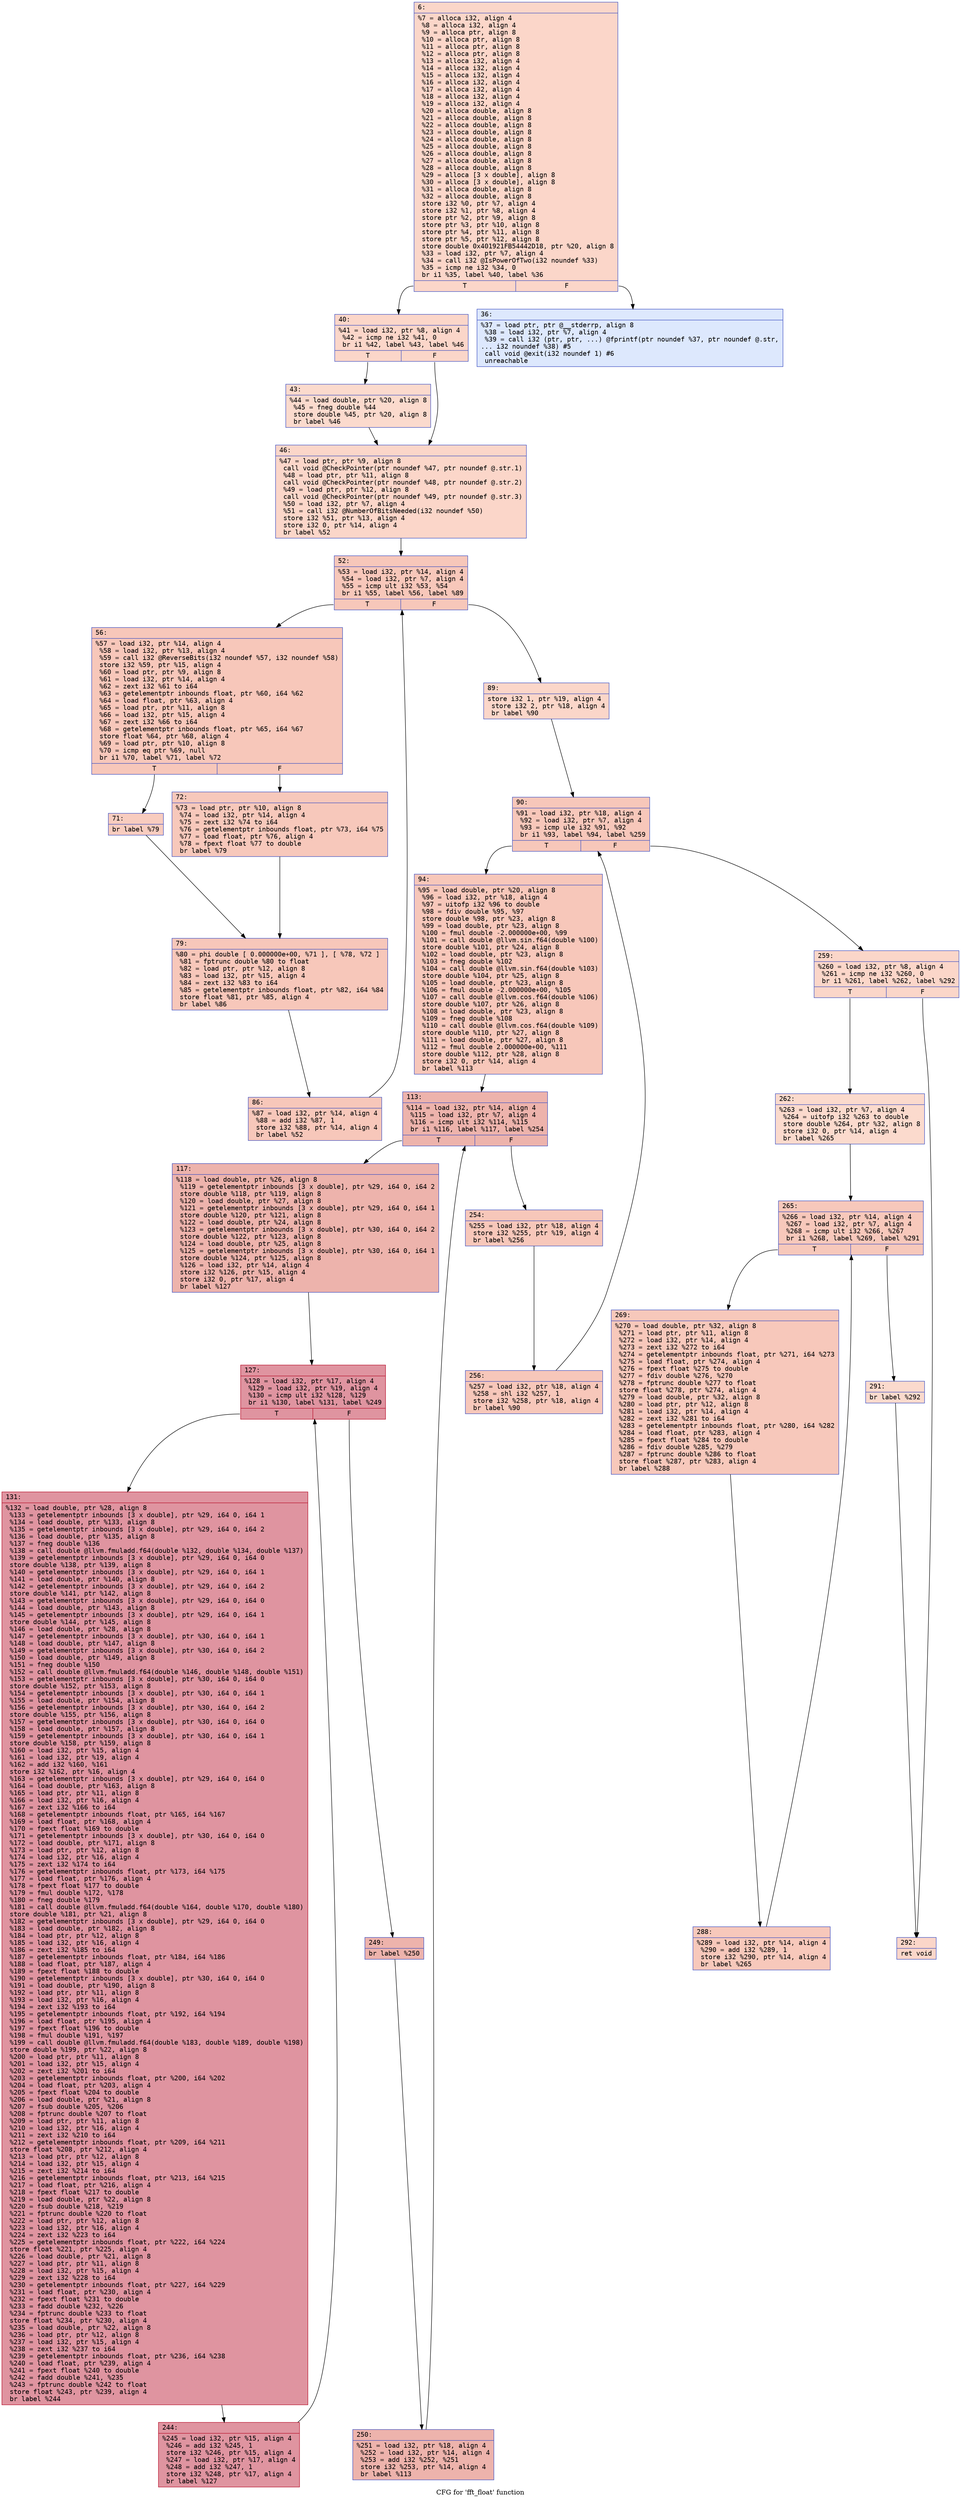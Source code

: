 digraph "CFG for 'fft_float' function" {
	label="CFG for 'fft_float' function";

	Node0x600003e15fe0 [shape=record,color="#3d50c3ff", style=filled, fillcolor="#f6a38570" fontname="Courier",label="{6:\l|  %7 = alloca i32, align 4\l  %8 = alloca i32, align 4\l  %9 = alloca ptr, align 8\l  %10 = alloca ptr, align 8\l  %11 = alloca ptr, align 8\l  %12 = alloca ptr, align 8\l  %13 = alloca i32, align 4\l  %14 = alloca i32, align 4\l  %15 = alloca i32, align 4\l  %16 = alloca i32, align 4\l  %17 = alloca i32, align 4\l  %18 = alloca i32, align 4\l  %19 = alloca i32, align 4\l  %20 = alloca double, align 8\l  %21 = alloca double, align 8\l  %22 = alloca double, align 8\l  %23 = alloca double, align 8\l  %24 = alloca double, align 8\l  %25 = alloca double, align 8\l  %26 = alloca double, align 8\l  %27 = alloca double, align 8\l  %28 = alloca double, align 8\l  %29 = alloca [3 x double], align 8\l  %30 = alloca [3 x double], align 8\l  %31 = alloca double, align 8\l  %32 = alloca double, align 8\l  store i32 %0, ptr %7, align 4\l  store i32 %1, ptr %8, align 4\l  store ptr %2, ptr %9, align 8\l  store ptr %3, ptr %10, align 8\l  store ptr %4, ptr %11, align 8\l  store ptr %5, ptr %12, align 8\l  store double 0x401921FB54442D18, ptr %20, align 8\l  %33 = load i32, ptr %7, align 4\l  %34 = call i32 @IsPowerOfTwo(i32 noundef %33)\l  %35 = icmp ne i32 %34, 0\l  br i1 %35, label %40, label %36\l|{<s0>T|<s1>F}}"];
	Node0x600003e15fe0:s0 -> Node0x600003e16080[tooltip="6 -> 40\nProbability 100.00%" ];
	Node0x600003e15fe0:s1 -> Node0x600003e16030[tooltip="6 -> 36\nProbability 0.00%" ];
	Node0x600003e16030 [shape=record,color="#3d50c3ff", style=filled, fillcolor="#b2ccfb70" fontname="Courier",label="{36:\l|  %37 = load ptr, ptr @__stderrp, align 8\l  %38 = load i32, ptr %7, align 4\l  %39 = call i32 (ptr, ptr, ...) @fprintf(ptr noundef %37, ptr noundef @.str,\l... i32 noundef %38) #5\l  call void @exit(i32 noundef 1) #6\l  unreachable\l}"];
	Node0x600003e16080 [shape=record,color="#3d50c3ff", style=filled, fillcolor="#f6a38570" fontname="Courier",label="{40:\l|  %41 = load i32, ptr %8, align 4\l  %42 = icmp ne i32 %41, 0\l  br i1 %42, label %43, label %46\l|{<s0>T|<s1>F}}"];
	Node0x600003e16080:s0 -> Node0x600003e160d0[tooltip="40 -> 43\nProbability 62.50%" ];
	Node0x600003e16080:s1 -> Node0x600003e16120[tooltip="40 -> 46\nProbability 37.50%" ];
	Node0x600003e160d0 [shape=record,color="#3d50c3ff", style=filled, fillcolor="#f7ac8e70" fontname="Courier",label="{43:\l|  %44 = load double, ptr %20, align 8\l  %45 = fneg double %44\l  store double %45, ptr %20, align 8\l  br label %46\l}"];
	Node0x600003e160d0 -> Node0x600003e16120[tooltip="43 -> 46\nProbability 100.00%" ];
	Node0x600003e16120 [shape=record,color="#3d50c3ff", style=filled, fillcolor="#f6a38570" fontname="Courier",label="{46:\l|  %47 = load ptr, ptr %9, align 8\l  call void @CheckPointer(ptr noundef %47, ptr noundef @.str.1)\l  %48 = load ptr, ptr %11, align 8\l  call void @CheckPointer(ptr noundef %48, ptr noundef @.str.2)\l  %49 = load ptr, ptr %12, align 8\l  call void @CheckPointer(ptr noundef %49, ptr noundef @.str.3)\l  %50 = load i32, ptr %7, align 4\l  %51 = call i32 @NumberOfBitsNeeded(i32 noundef %50)\l  store i32 %51, ptr %13, align 4\l  store i32 0, ptr %14, align 4\l  br label %52\l}"];
	Node0x600003e16120 -> Node0x600003e16170[tooltip="46 -> 52\nProbability 100.00%" ];
	Node0x600003e16170 [shape=record,color="#3d50c3ff", style=filled, fillcolor="#ec7f6370" fontname="Courier",label="{52:\l|  %53 = load i32, ptr %14, align 4\l  %54 = load i32, ptr %7, align 4\l  %55 = icmp ult i32 %53, %54\l  br i1 %55, label %56, label %89\l|{<s0>T|<s1>F}}"];
	Node0x600003e16170:s0 -> Node0x600003e161c0[tooltip="52 -> 56\nProbability 96.88%" ];
	Node0x600003e16170:s1 -> Node0x600003e16350[tooltip="52 -> 89\nProbability 3.12%" ];
	Node0x600003e161c0 [shape=record,color="#3d50c3ff", style=filled, fillcolor="#ec7f6370" fontname="Courier",label="{56:\l|  %57 = load i32, ptr %14, align 4\l  %58 = load i32, ptr %13, align 4\l  %59 = call i32 @ReverseBits(i32 noundef %57, i32 noundef %58)\l  store i32 %59, ptr %15, align 4\l  %60 = load ptr, ptr %9, align 8\l  %61 = load i32, ptr %14, align 4\l  %62 = zext i32 %61 to i64\l  %63 = getelementptr inbounds float, ptr %60, i64 %62\l  %64 = load float, ptr %63, align 4\l  %65 = load ptr, ptr %11, align 8\l  %66 = load i32, ptr %15, align 4\l  %67 = zext i32 %66 to i64\l  %68 = getelementptr inbounds float, ptr %65, i64 %67\l  store float %64, ptr %68, align 4\l  %69 = load ptr, ptr %10, align 8\l  %70 = icmp eq ptr %69, null\l  br i1 %70, label %71, label %72\l|{<s0>T|<s1>F}}"];
	Node0x600003e161c0:s0 -> Node0x600003e16210[tooltip="56 -> 71\nProbability 37.50%" ];
	Node0x600003e161c0:s1 -> Node0x600003e16260[tooltip="56 -> 72\nProbability 62.50%" ];
	Node0x600003e16210 [shape=record,color="#3d50c3ff", style=filled, fillcolor="#f08b6e70" fontname="Courier",label="{71:\l|  br label %79\l}"];
	Node0x600003e16210 -> Node0x600003e162b0[tooltip="71 -> 79\nProbability 100.00%" ];
	Node0x600003e16260 [shape=record,color="#3d50c3ff", style=filled, fillcolor="#ed836670" fontname="Courier",label="{72:\l|  %73 = load ptr, ptr %10, align 8\l  %74 = load i32, ptr %14, align 4\l  %75 = zext i32 %74 to i64\l  %76 = getelementptr inbounds float, ptr %73, i64 %75\l  %77 = load float, ptr %76, align 4\l  %78 = fpext float %77 to double\l  br label %79\l}"];
	Node0x600003e16260 -> Node0x600003e162b0[tooltip="72 -> 79\nProbability 100.00%" ];
	Node0x600003e162b0 [shape=record,color="#3d50c3ff", style=filled, fillcolor="#ec7f6370" fontname="Courier",label="{79:\l|  %80 = phi double [ 0.000000e+00, %71 ], [ %78, %72 ]\l  %81 = fptrunc double %80 to float\l  %82 = load ptr, ptr %12, align 8\l  %83 = load i32, ptr %15, align 4\l  %84 = zext i32 %83 to i64\l  %85 = getelementptr inbounds float, ptr %82, i64 %84\l  store float %81, ptr %85, align 4\l  br label %86\l}"];
	Node0x600003e162b0 -> Node0x600003e16300[tooltip="79 -> 86\nProbability 100.00%" ];
	Node0x600003e16300 [shape=record,color="#3d50c3ff", style=filled, fillcolor="#ec7f6370" fontname="Courier",label="{86:\l|  %87 = load i32, ptr %14, align 4\l  %88 = add i32 %87, 1\l  store i32 %88, ptr %14, align 4\l  br label %52\l}"];
	Node0x600003e16300 -> Node0x600003e16170[tooltip="86 -> 52\nProbability 100.00%" ];
	Node0x600003e16350 [shape=record,color="#3d50c3ff", style=filled, fillcolor="#f6a38570" fontname="Courier",label="{89:\l|  store i32 1, ptr %19, align 4\l  store i32 2, ptr %18, align 4\l  br label %90\l}"];
	Node0x600003e16350 -> Node0x600003e163a0[tooltip="89 -> 90\nProbability 100.00%" ];
	Node0x600003e163a0 [shape=record,color="#3d50c3ff", style=filled, fillcolor="#ec7f6370" fontname="Courier",label="{90:\l|  %91 = load i32, ptr %18, align 4\l  %92 = load i32, ptr %7, align 4\l  %93 = icmp ule i32 %91, %92\l  br i1 %93, label %94, label %259\l|{<s0>T|<s1>F}}"];
	Node0x600003e163a0:s0 -> Node0x600003e163f0[tooltip="90 -> 94\nProbability 96.88%" ];
	Node0x600003e163a0:s1 -> Node0x600003e16710[tooltip="90 -> 259\nProbability 3.12%" ];
	Node0x600003e163f0 [shape=record,color="#3d50c3ff", style=filled, fillcolor="#ec7f6370" fontname="Courier",label="{94:\l|  %95 = load double, ptr %20, align 8\l  %96 = load i32, ptr %18, align 4\l  %97 = uitofp i32 %96 to double\l  %98 = fdiv double %95, %97\l  store double %98, ptr %23, align 8\l  %99 = load double, ptr %23, align 8\l  %100 = fmul double -2.000000e+00, %99\l  %101 = call double @llvm.sin.f64(double %100)\l  store double %101, ptr %24, align 8\l  %102 = load double, ptr %23, align 8\l  %103 = fneg double %102\l  %104 = call double @llvm.sin.f64(double %103)\l  store double %104, ptr %25, align 8\l  %105 = load double, ptr %23, align 8\l  %106 = fmul double -2.000000e+00, %105\l  %107 = call double @llvm.cos.f64(double %106)\l  store double %107, ptr %26, align 8\l  %108 = load double, ptr %23, align 8\l  %109 = fneg double %108\l  %110 = call double @llvm.cos.f64(double %109)\l  store double %110, ptr %27, align 8\l  %111 = load double, ptr %27, align 8\l  %112 = fmul double 2.000000e+00, %111\l  store double %112, ptr %28, align 8\l  store i32 0, ptr %14, align 4\l  br label %113\l}"];
	Node0x600003e163f0 -> Node0x600003e16440[tooltip="94 -> 113\nProbability 100.00%" ];
	Node0x600003e16440 [shape=record,color="#3d50c3ff", style=filled, fillcolor="#d6524470" fontname="Courier",label="{113:\l|  %114 = load i32, ptr %14, align 4\l  %115 = load i32, ptr %7, align 4\l  %116 = icmp ult i32 %114, %115\l  br i1 %116, label %117, label %254\l|{<s0>T|<s1>F}}"];
	Node0x600003e16440:s0 -> Node0x600003e16490[tooltip="113 -> 117\nProbability 96.88%" ];
	Node0x600003e16440:s1 -> Node0x600003e16670[tooltip="113 -> 254\nProbability 3.12%" ];
	Node0x600003e16490 [shape=record,color="#3d50c3ff", style=filled, fillcolor="#d6524470" fontname="Courier",label="{117:\l|  %118 = load double, ptr %26, align 8\l  %119 = getelementptr inbounds [3 x double], ptr %29, i64 0, i64 2\l  store double %118, ptr %119, align 8\l  %120 = load double, ptr %27, align 8\l  %121 = getelementptr inbounds [3 x double], ptr %29, i64 0, i64 1\l  store double %120, ptr %121, align 8\l  %122 = load double, ptr %24, align 8\l  %123 = getelementptr inbounds [3 x double], ptr %30, i64 0, i64 2\l  store double %122, ptr %123, align 8\l  %124 = load double, ptr %25, align 8\l  %125 = getelementptr inbounds [3 x double], ptr %30, i64 0, i64 1\l  store double %124, ptr %125, align 8\l  %126 = load i32, ptr %14, align 4\l  store i32 %126, ptr %15, align 4\l  store i32 0, ptr %17, align 4\l  br label %127\l}"];
	Node0x600003e16490 -> Node0x600003e164e0[tooltip="117 -> 127\nProbability 100.00%" ];
	Node0x600003e164e0 [shape=record,color="#b70d28ff", style=filled, fillcolor="#b70d2870" fontname="Courier",label="{127:\l|  %128 = load i32, ptr %17, align 4\l  %129 = load i32, ptr %19, align 4\l  %130 = icmp ult i32 %128, %129\l  br i1 %130, label %131, label %249\l|{<s0>T|<s1>F}}"];
	Node0x600003e164e0:s0 -> Node0x600003e16530[tooltip="127 -> 131\nProbability 96.88%" ];
	Node0x600003e164e0:s1 -> Node0x600003e165d0[tooltip="127 -> 249\nProbability 3.12%" ];
	Node0x600003e16530 [shape=record,color="#b70d28ff", style=filled, fillcolor="#b70d2870" fontname="Courier",label="{131:\l|  %132 = load double, ptr %28, align 8\l  %133 = getelementptr inbounds [3 x double], ptr %29, i64 0, i64 1\l  %134 = load double, ptr %133, align 8\l  %135 = getelementptr inbounds [3 x double], ptr %29, i64 0, i64 2\l  %136 = load double, ptr %135, align 8\l  %137 = fneg double %136\l  %138 = call double @llvm.fmuladd.f64(double %132, double %134, double %137)\l  %139 = getelementptr inbounds [3 x double], ptr %29, i64 0, i64 0\l  store double %138, ptr %139, align 8\l  %140 = getelementptr inbounds [3 x double], ptr %29, i64 0, i64 1\l  %141 = load double, ptr %140, align 8\l  %142 = getelementptr inbounds [3 x double], ptr %29, i64 0, i64 2\l  store double %141, ptr %142, align 8\l  %143 = getelementptr inbounds [3 x double], ptr %29, i64 0, i64 0\l  %144 = load double, ptr %143, align 8\l  %145 = getelementptr inbounds [3 x double], ptr %29, i64 0, i64 1\l  store double %144, ptr %145, align 8\l  %146 = load double, ptr %28, align 8\l  %147 = getelementptr inbounds [3 x double], ptr %30, i64 0, i64 1\l  %148 = load double, ptr %147, align 8\l  %149 = getelementptr inbounds [3 x double], ptr %30, i64 0, i64 2\l  %150 = load double, ptr %149, align 8\l  %151 = fneg double %150\l  %152 = call double @llvm.fmuladd.f64(double %146, double %148, double %151)\l  %153 = getelementptr inbounds [3 x double], ptr %30, i64 0, i64 0\l  store double %152, ptr %153, align 8\l  %154 = getelementptr inbounds [3 x double], ptr %30, i64 0, i64 1\l  %155 = load double, ptr %154, align 8\l  %156 = getelementptr inbounds [3 x double], ptr %30, i64 0, i64 2\l  store double %155, ptr %156, align 8\l  %157 = getelementptr inbounds [3 x double], ptr %30, i64 0, i64 0\l  %158 = load double, ptr %157, align 8\l  %159 = getelementptr inbounds [3 x double], ptr %30, i64 0, i64 1\l  store double %158, ptr %159, align 8\l  %160 = load i32, ptr %15, align 4\l  %161 = load i32, ptr %19, align 4\l  %162 = add i32 %160, %161\l  store i32 %162, ptr %16, align 4\l  %163 = getelementptr inbounds [3 x double], ptr %29, i64 0, i64 0\l  %164 = load double, ptr %163, align 8\l  %165 = load ptr, ptr %11, align 8\l  %166 = load i32, ptr %16, align 4\l  %167 = zext i32 %166 to i64\l  %168 = getelementptr inbounds float, ptr %165, i64 %167\l  %169 = load float, ptr %168, align 4\l  %170 = fpext float %169 to double\l  %171 = getelementptr inbounds [3 x double], ptr %30, i64 0, i64 0\l  %172 = load double, ptr %171, align 8\l  %173 = load ptr, ptr %12, align 8\l  %174 = load i32, ptr %16, align 4\l  %175 = zext i32 %174 to i64\l  %176 = getelementptr inbounds float, ptr %173, i64 %175\l  %177 = load float, ptr %176, align 4\l  %178 = fpext float %177 to double\l  %179 = fmul double %172, %178\l  %180 = fneg double %179\l  %181 = call double @llvm.fmuladd.f64(double %164, double %170, double %180)\l  store double %181, ptr %21, align 8\l  %182 = getelementptr inbounds [3 x double], ptr %29, i64 0, i64 0\l  %183 = load double, ptr %182, align 8\l  %184 = load ptr, ptr %12, align 8\l  %185 = load i32, ptr %16, align 4\l  %186 = zext i32 %185 to i64\l  %187 = getelementptr inbounds float, ptr %184, i64 %186\l  %188 = load float, ptr %187, align 4\l  %189 = fpext float %188 to double\l  %190 = getelementptr inbounds [3 x double], ptr %30, i64 0, i64 0\l  %191 = load double, ptr %190, align 8\l  %192 = load ptr, ptr %11, align 8\l  %193 = load i32, ptr %16, align 4\l  %194 = zext i32 %193 to i64\l  %195 = getelementptr inbounds float, ptr %192, i64 %194\l  %196 = load float, ptr %195, align 4\l  %197 = fpext float %196 to double\l  %198 = fmul double %191, %197\l  %199 = call double @llvm.fmuladd.f64(double %183, double %189, double %198)\l  store double %199, ptr %22, align 8\l  %200 = load ptr, ptr %11, align 8\l  %201 = load i32, ptr %15, align 4\l  %202 = zext i32 %201 to i64\l  %203 = getelementptr inbounds float, ptr %200, i64 %202\l  %204 = load float, ptr %203, align 4\l  %205 = fpext float %204 to double\l  %206 = load double, ptr %21, align 8\l  %207 = fsub double %205, %206\l  %208 = fptrunc double %207 to float\l  %209 = load ptr, ptr %11, align 8\l  %210 = load i32, ptr %16, align 4\l  %211 = zext i32 %210 to i64\l  %212 = getelementptr inbounds float, ptr %209, i64 %211\l  store float %208, ptr %212, align 4\l  %213 = load ptr, ptr %12, align 8\l  %214 = load i32, ptr %15, align 4\l  %215 = zext i32 %214 to i64\l  %216 = getelementptr inbounds float, ptr %213, i64 %215\l  %217 = load float, ptr %216, align 4\l  %218 = fpext float %217 to double\l  %219 = load double, ptr %22, align 8\l  %220 = fsub double %218, %219\l  %221 = fptrunc double %220 to float\l  %222 = load ptr, ptr %12, align 8\l  %223 = load i32, ptr %16, align 4\l  %224 = zext i32 %223 to i64\l  %225 = getelementptr inbounds float, ptr %222, i64 %224\l  store float %221, ptr %225, align 4\l  %226 = load double, ptr %21, align 8\l  %227 = load ptr, ptr %11, align 8\l  %228 = load i32, ptr %15, align 4\l  %229 = zext i32 %228 to i64\l  %230 = getelementptr inbounds float, ptr %227, i64 %229\l  %231 = load float, ptr %230, align 4\l  %232 = fpext float %231 to double\l  %233 = fadd double %232, %226\l  %234 = fptrunc double %233 to float\l  store float %234, ptr %230, align 4\l  %235 = load double, ptr %22, align 8\l  %236 = load ptr, ptr %12, align 8\l  %237 = load i32, ptr %15, align 4\l  %238 = zext i32 %237 to i64\l  %239 = getelementptr inbounds float, ptr %236, i64 %238\l  %240 = load float, ptr %239, align 4\l  %241 = fpext float %240 to double\l  %242 = fadd double %241, %235\l  %243 = fptrunc double %242 to float\l  store float %243, ptr %239, align 4\l  br label %244\l}"];
	Node0x600003e16530 -> Node0x600003e16580[tooltip="131 -> 244\nProbability 100.00%" ];
	Node0x600003e16580 [shape=record,color="#b70d28ff", style=filled, fillcolor="#b70d2870" fontname="Courier",label="{244:\l|  %245 = load i32, ptr %15, align 4\l  %246 = add i32 %245, 1\l  store i32 %246, ptr %15, align 4\l  %247 = load i32, ptr %17, align 4\l  %248 = add i32 %247, 1\l  store i32 %248, ptr %17, align 4\l  br label %127\l}"];
	Node0x600003e16580 -> Node0x600003e164e0[tooltip="244 -> 127\nProbability 100.00%" ];
	Node0x600003e165d0 [shape=record,color="#3d50c3ff", style=filled, fillcolor="#d6524470" fontname="Courier",label="{249:\l|  br label %250\l}"];
	Node0x600003e165d0 -> Node0x600003e16620[tooltip="249 -> 250\nProbability 100.00%" ];
	Node0x600003e16620 [shape=record,color="#3d50c3ff", style=filled, fillcolor="#d6524470" fontname="Courier",label="{250:\l|  %251 = load i32, ptr %18, align 4\l  %252 = load i32, ptr %14, align 4\l  %253 = add i32 %252, %251\l  store i32 %253, ptr %14, align 4\l  br label %113\l}"];
	Node0x600003e16620 -> Node0x600003e16440[tooltip="250 -> 113\nProbability 100.00%" ];
	Node0x600003e16670 [shape=record,color="#3d50c3ff", style=filled, fillcolor="#ec7f6370" fontname="Courier",label="{254:\l|  %255 = load i32, ptr %18, align 4\l  store i32 %255, ptr %19, align 4\l  br label %256\l}"];
	Node0x600003e16670 -> Node0x600003e166c0[tooltip="254 -> 256\nProbability 100.00%" ];
	Node0x600003e166c0 [shape=record,color="#3d50c3ff", style=filled, fillcolor="#ec7f6370" fontname="Courier",label="{256:\l|  %257 = load i32, ptr %18, align 4\l  %258 = shl i32 %257, 1\l  store i32 %258, ptr %18, align 4\l  br label %90\l}"];
	Node0x600003e166c0 -> Node0x600003e163a0[tooltip="256 -> 90\nProbability 100.00%" ];
	Node0x600003e16710 [shape=record,color="#3d50c3ff", style=filled, fillcolor="#f6a38570" fontname="Courier",label="{259:\l|  %260 = load i32, ptr %8, align 4\l  %261 = icmp ne i32 %260, 0\l  br i1 %261, label %262, label %292\l|{<s0>T|<s1>F}}"];
	Node0x600003e16710:s0 -> Node0x600003e16760[tooltip="259 -> 262\nProbability 62.50%" ];
	Node0x600003e16710:s1 -> Node0x600003e168f0[tooltip="259 -> 292\nProbability 37.50%" ];
	Node0x600003e16760 [shape=record,color="#3d50c3ff", style=filled, fillcolor="#f7ac8e70" fontname="Courier",label="{262:\l|  %263 = load i32, ptr %7, align 4\l  %264 = uitofp i32 %263 to double\l  store double %264, ptr %32, align 8\l  store i32 0, ptr %14, align 4\l  br label %265\l}"];
	Node0x600003e16760 -> Node0x600003e167b0[tooltip="262 -> 265\nProbability 100.00%" ];
	Node0x600003e167b0 [shape=record,color="#3d50c3ff", style=filled, fillcolor="#ed836670" fontname="Courier",label="{265:\l|  %266 = load i32, ptr %14, align 4\l  %267 = load i32, ptr %7, align 4\l  %268 = icmp ult i32 %266, %267\l  br i1 %268, label %269, label %291\l|{<s0>T|<s1>F}}"];
	Node0x600003e167b0:s0 -> Node0x600003e16800[tooltip="265 -> 269\nProbability 96.88%" ];
	Node0x600003e167b0:s1 -> Node0x600003e168a0[tooltip="265 -> 291\nProbability 3.12%" ];
	Node0x600003e16800 [shape=record,color="#3d50c3ff", style=filled, fillcolor="#ed836670" fontname="Courier",label="{269:\l|  %270 = load double, ptr %32, align 8\l  %271 = load ptr, ptr %11, align 8\l  %272 = load i32, ptr %14, align 4\l  %273 = zext i32 %272 to i64\l  %274 = getelementptr inbounds float, ptr %271, i64 %273\l  %275 = load float, ptr %274, align 4\l  %276 = fpext float %275 to double\l  %277 = fdiv double %276, %270\l  %278 = fptrunc double %277 to float\l  store float %278, ptr %274, align 4\l  %279 = load double, ptr %32, align 8\l  %280 = load ptr, ptr %12, align 8\l  %281 = load i32, ptr %14, align 4\l  %282 = zext i32 %281 to i64\l  %283 = getelementptr inbounds float, ptr %280, i64 %282\l  %284 = load float, ptr %283, align 4\l  %285 = fpext float %284 to double\l  %286 = fdiv double %285, %279\l  %287 = fptrunc double %286 to float\l  store float %287, ptr %283, align 4\l  br label %288\l}"];
	Node0x600003e16800 -> Node0x600003e16850[tooltip="269 -> 288\nProbability 100.00%" ];
	Node0x600003e16850 [shape=record,color="#3d50c3ff", style=filled, fillcolor="#ed836670" fontname="Courier",label="{288:\l|  %289 = load i32, ptr %14, align 4\l  %290 = add i32 %289, 1\l  store i32 %290, ptr %14, align 4\l  br label %265\l}"];
	Node0x600003e16850 -> Node0x600003e167b0[tooltip="288 -> 265\nProbability 100.00%" ];
	Node0x600003e168a0 [shape=record,color="#3d50c3ff", style=filled, fillcolor="#f7ac8e70" fontname="Courier",label="{291:\l|  br label %292\l}"];
	Node0x600003e168a0 -> Node0x600003e168f0[tooltip="291 -> 292\nProbability 100.00%" ];
	Node0x600003e168f0 [shape=record,color="#3d50c3ff", style=filled, fillcolor="#f6a38570" fontname="Courier",label="{292:\l|  ret void\l}"];
}
